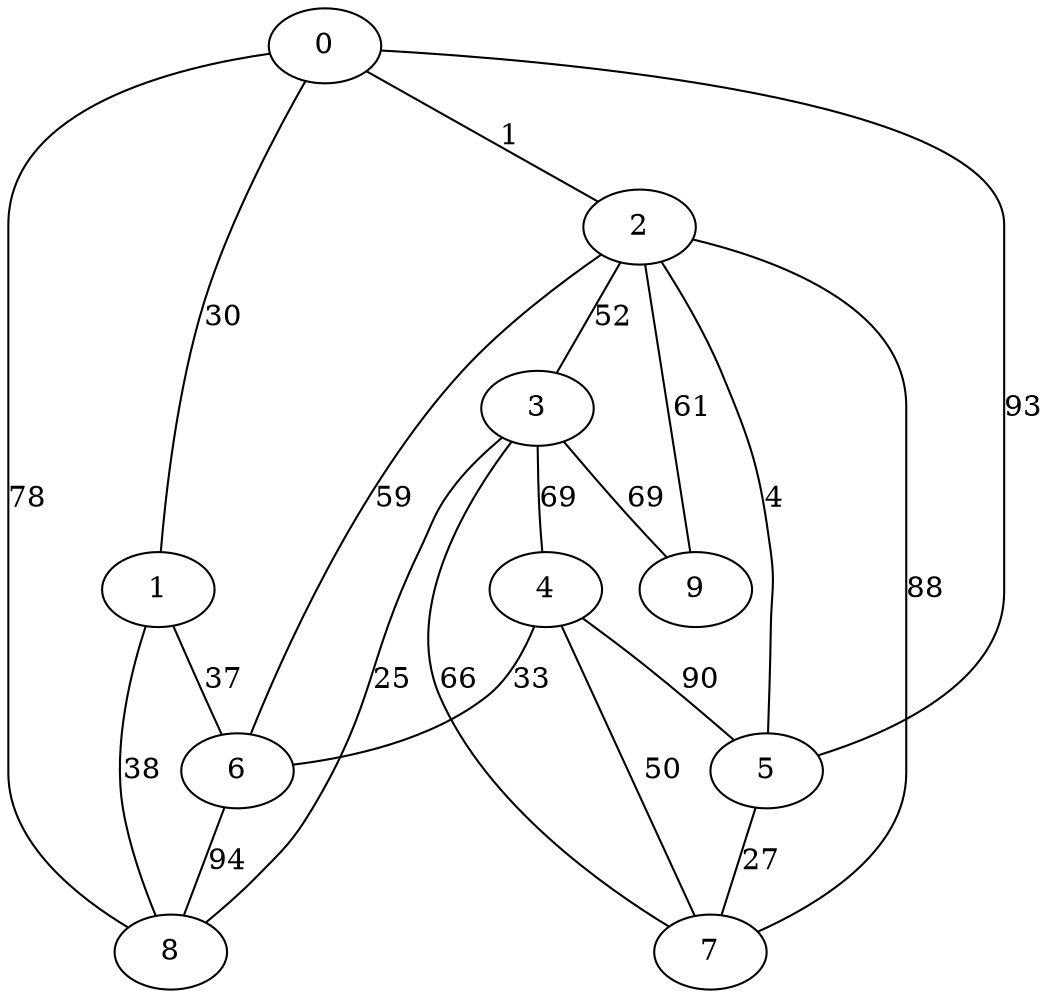 graph {
0 -- 1[label="30"];
0 -- 2[label="1"];
0 -- 5[label="93"];
0 -- 8[label="78"];
1 -- 6[label="37"];
1 -- 8[label="38"];
2 -- 3[label="52"];
2 -- 5[label="4"];
2 -- 6[label="59"];
2 -- 7[label="88"];
2 -- 9[label="61"];
3 -- 4[label="69"];
3 -- 7[label="66"];
3 -- 8[label="25"];
3 -- 9[label="69"];
4 -- 5[label="90"];
4 -- 6[label="33"];
4 -- 7[label="50"];
5 -- 7[label="27"];
6 -- 8[label="94"];
}